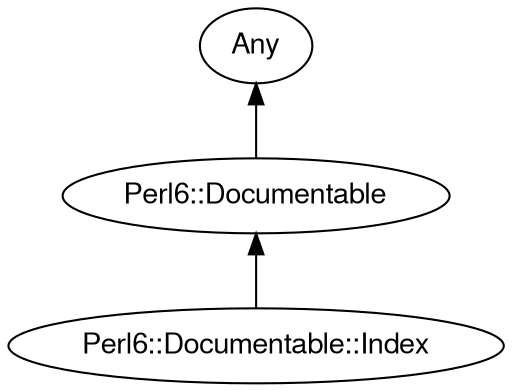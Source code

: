 digraph "perl6-type-graph" {
    rankdir=BT;
    splines=polyline;
    overlap=false; 
    // Types
    "Perl6::Documentable::Index" [color="#000000", fontcolor="#000000", href="/type/Perl6::Documentable::Index", fontname="FreeSans"];
    "Any" [color="#000000", fontcolor="#000000", href="/type/Any", fontname="FreeSans"];
    "Perl6::Documentable" [color="#000000", fontcolor="#000000", href="/type/Perl6::Documentable", fontname="FreeSans"];

    // Superclasses
    "Perl6::Documentable::Index" -> "Perl6::Documentable" [color="#000000"];
    "Perl6::Documentable" -> "Any" [color="#000000"];

    // Roles
}
